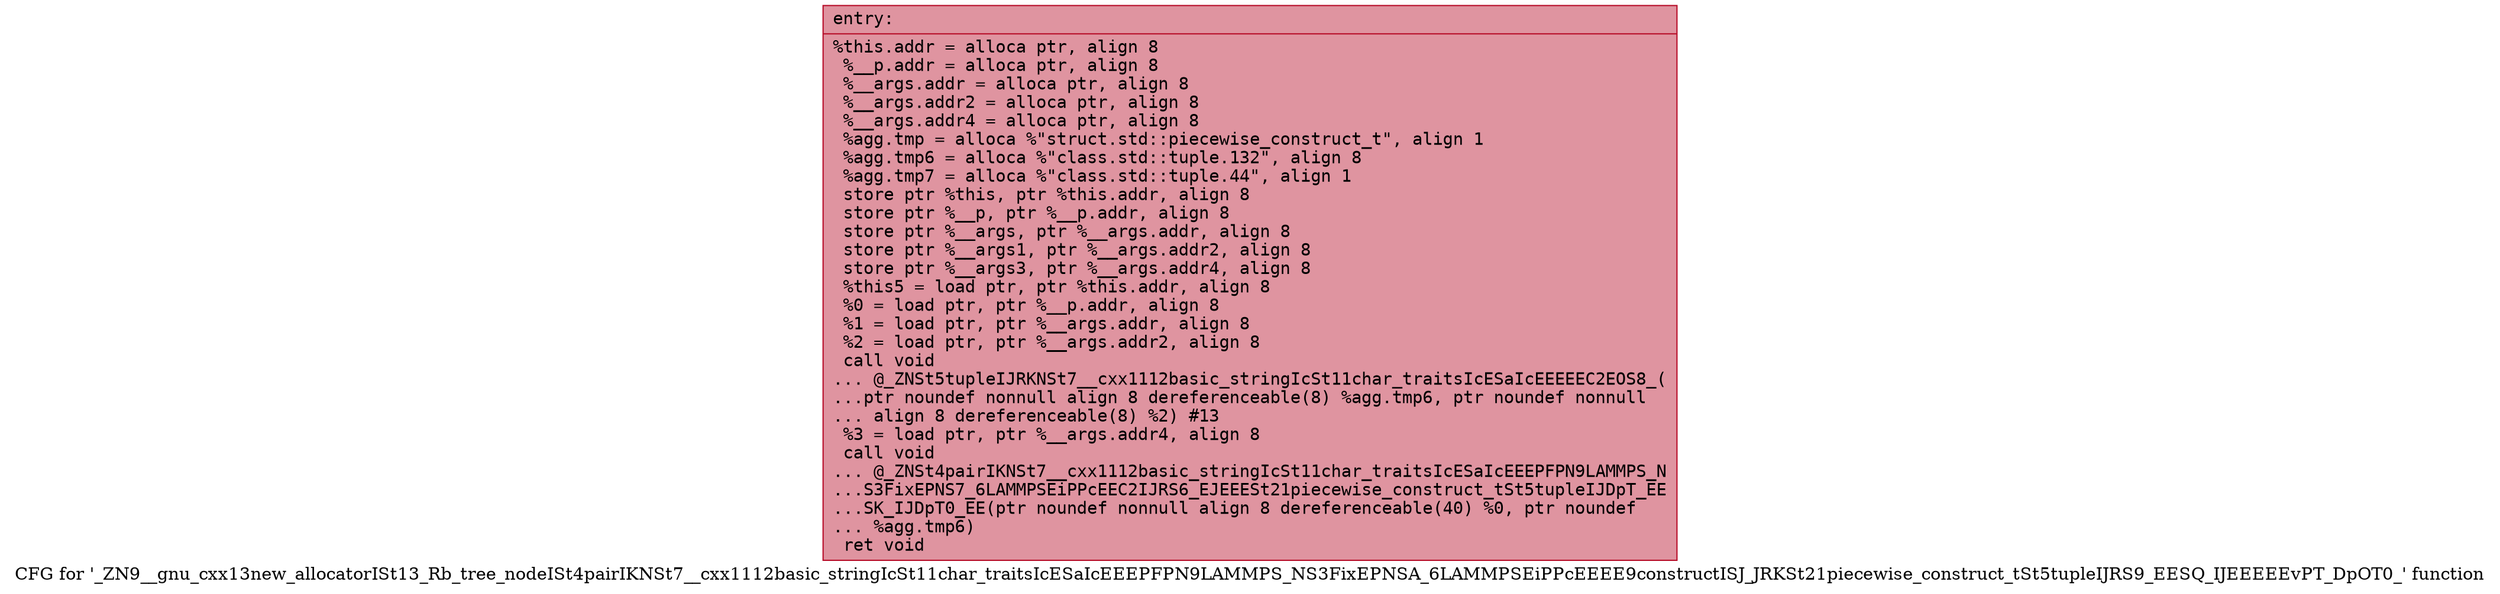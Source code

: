 digraph "CFG for '_ZN9__gnu_cxx13new_allocatorISt13_Rb_tree_nodeISt4pairIKNSt7__cxx1112basic_stringIcSt11char_traitsIcESaIcEEEPFPN9LAMMPS_NS3FixEPNSA_6LAMMPSEiPPcEEEE9constructISJ_JRKSt21piecewise_construct_tSt5tupleIJRS9_EESQ_IJEEEEEvPT_DpOT0_' function" {
	label="CFG for '_ZN9__gnu_cxx13new_allocatorISt13_Rb_tree_nodeISt4pairIKNSt7__cxx1112basic_stringIcSt11char_traitsIcESaIcEEEPFPN9LAMMPS_NS3FixEPNSA_6LAMMPSEiPPcEEEE9constructISJ_JRKSt21piecewise_construct_tSt5tupleIJRS9_EESQ_IJEEEEEvPT_DpOT0_' function";

	Node0x561f16512880 [shape=record,color="#b70d28ff", style=filled, fillcolor="#b70d2870" fontname="Courier",label="{entry:\l|  %this.addr = alloca ptr, align 8\l  %__p.addr = alloca ptr, align 8\l  %__args.addr = alloca ptr, align 8\l  %__args.addr2 = alloca ptr, align 8\l  %__args.addr4 = alloca ptr, align 8\l  %agg.tmp = alloca %\"struct.std::piecewise_construct_t\", align 1\l  %agg.tmp6 = alloca %\"class.std::tuple.132\", align 8\l  %agg.tmp7 = alloca %\"class.std::tuple.44\", align 1\l  store ptr %this, ptr %this.addr, align 8\l  store ptr %__p, ptr %__p.addr, align 8\l  store ptr %__args, ptr %__args.addr, align 8\l  store ptr %__args1, ptr %__args.addr2, align 8\l  store ptr %__args3, ptr %__args.addr4, align 8\l  %this5 = load ptr, ptr %this.addr, align 8\l  %0 = load ptr, ptr %__p.addr, align 8\l  %1 = load ptr, ptr %__args.addr, align 8\l  %2 = load ptr, ptr %__args.addr2, align 8\l  call void\l... @_ZNSt5tupleIJRKNSt7__cxx1112basic_stringIcSt11char_traitsIcESaIcEEEEEC2EOS8_(\l...ptr noundef nonnull align 8 dereferenceable(8) %agg.tmp6, ptr noundef nonnull\l... align 8 dereferenceable(8) %2) #13\l  %3 = load ptr, ptr %__args.addr4, align 8\l  call void\l... @_ZNSt4pairIKNSt7__cxx1112basic_stringIcSt11char_traitsIcESaIcEEEPFPN9LAMMPS_N\l...S3FixEPNS7_6LAMMPSEiPPcEEC2IJRS6_EJEEESt21piecewise_construct_tSt5tupleIJDpT_EE\l...SK_IJDpT0_EE(ptr noundef nonnull align 8 dereferenceable(40) %0, ptr noundef\l... %agg.tmp6)\l  ret void\l}"];
}
